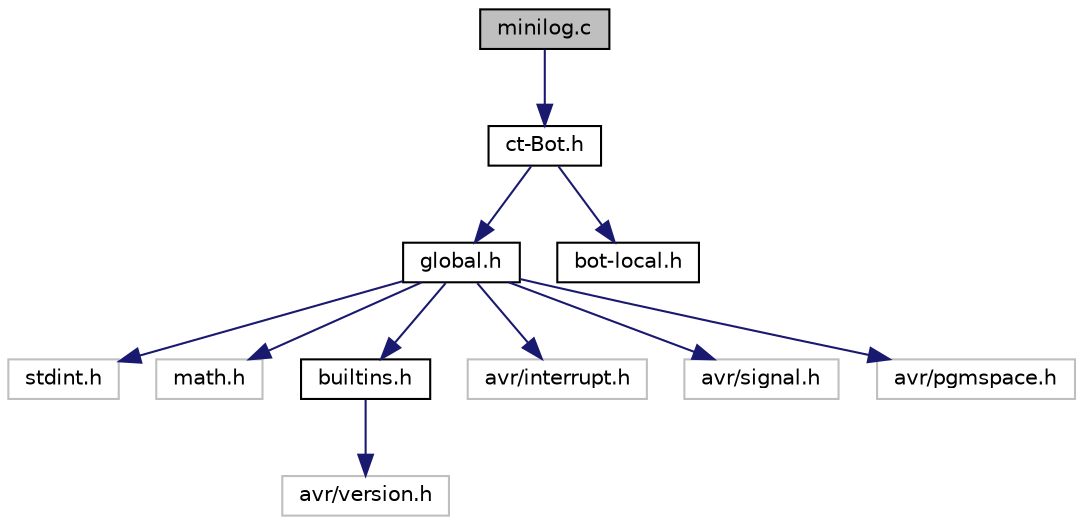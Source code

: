 digraph G
{
  edge [fontname="Helvetica",fontsize="10",labelfontname="Helvetica",labelfontsize="10"];
  node [fontname="Helvetica",fontsize="10",shape=record];
  Node1 [label="minilog.c",height=0.2,width=0.4,color="black", fillcolor="grey75", style="filled" fontcolor="black"];
  Node1 -> Node2 [color="midnightblue",fontsize="10",style="solid",fontname="Helvetica"];
  Node2 [label="ct-Bot.h",height=0.2,width=0.4,color="black", fillcolor="white", style="filled",URL="$ct-Bot_8h.html",tooltip="globale Schalter fuer die einzelnen Bot-Funktionalitaeten"];
  Node2 -> Node3 [color="midnightblue",fontsize="10",style="solid",fontname="Helvetica"];
  Node3 [label="global.h",height=0.2,width=0.4,color="black", fillcolor="white", style="filled",URL="$global_8h.html",tooltip="Allgemeine Definitionen und Datentypen."];
  Node3 -> Node4 [color="midnightblue",fontsize="10",style="solid",fontname="Helvetica"];
  Node4 [label="stdint.h",height=0.2,width=0.4,color="grey75", fillcolor="white", style="filled"];
  Node3 -> Node5 [color="midnightblue",fontsize="10",style="solid",fontname="Helvetica"];
  Node5 [label="math.h",height=0.2,width=0.4,color="grey75", fillcolor="white", style="filled"];
  Node3 -> Node6 [color="midnightblue",fontsize="10",style="solid",fontname="Helvetica"];
  Node6 [label="builtins.h",height=0.2,width=0.4,color="black", fillcolor="white", style="filled",URL="$builtins_8h.html",tooltip="Compiler-Builtins mit Fallback fuer aeltere avr-libc Versionen."];
  Node6 -> Node7 [color="midnightblue",fontsize="10",style="solid",fontname="Helvetica"];
  Node7 [label="avr/version.h",height=0.2,width=0.4,color="grey75", fillcolor="white", style="filled"];
  Node3 -> Node8 [color="midnightblue",fontsize="10",style="solid",fontname="Helvetica"];
  Node8 [label="avr/interrupt.h",height=0.2,width=0.4,color="grey75", fillcolor="white", style="filled"];
  Node3 -> Node9 [color="midnightblue",fontsize="10",style="solid",fontname="Helvetica"];
  Node9 [label="avr/signal.h",height=0.2,width=0.4,color="grey75", fillcolor="white", style="filled"];
  Node3 -> Node10 [color="midnightblue",fontsize="10",style="solid",fontname="Helvetica"];
  Node10 [label="avr/pgmspace.h",height=0.2,width=0.4,color="grey75", fillcolor="white", style="filled"];
  Node2 -> Node11 [color="midnightblue",fontsize="10",style="solid",fontname="Helvetica"];
  Node11 [label="bot-local.h",height=0.2,width=0.4,color="black", fillcolor="white", style="filled",URL="$bot-local_8h.html",tooltip="Konstanten, die den Bot an reale Umgebungen anpassen."];
}
